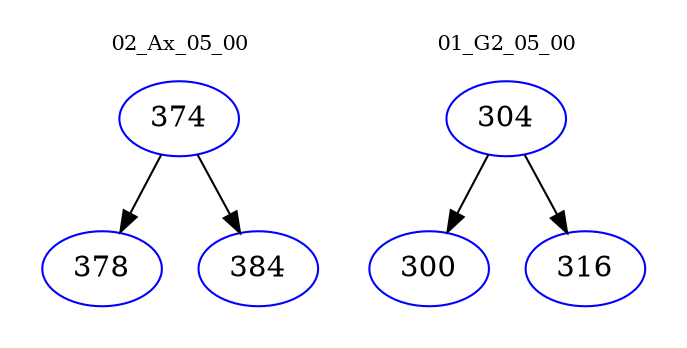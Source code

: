 digraph{
subgraph cluster_0 {
color = white
label = "02_Ax_05_00";
fontsize=10;
T0_374 [label="374", color="blue"]
T0_374 -> T0_378 [color="black"]
T0_378 [label="378", color="blue"]
T0_374 -> T0_384 [color="black"]
T0_384 [label="384", color="blue"]
}
subgraph cluster_1 {
color = white
label = "01_G2_05_00";
fontsize=10;
T1_304 [label="304", color="blue"]
T1_304 -> T1_300 [color="black"]
T1_300 [label="300", color="blue"]
T1_304 -> T1_316 [color="black"]
T1_316 [label="316", color="blue"]
}
}
